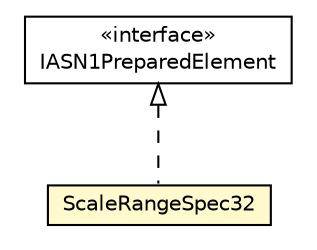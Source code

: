 #!/usr/local/bin/dot
#
# Class diagram 
# Generated by UMLGraph version R5_6-24-gf6e263 (http://www.umlgraph.org/)
#

digraph G {
	edge [fontname="Helvetica",fontsize=10,labelfontname="Helvetica",labelfontsize=10];
	node [fontname="Helvetica",fontsize=10,shape=plaintext];
	nodesep=0.25;
	ranksep=0.5;
	// org.universAAL.lddi.lib.ieeex73std.org.bn.coders.IASN1PreparedElement
	c7163027 [label=<<table title="org.universAAL.lddi.lib.ieeex73std.org.bn.coders.IASN1PreparedElement" border="0" cellborder="1" cellspacing="0" cellpadding="2" port="p" href="../../org/bn/coders/IASN1PreparedElement.html">
		<tr><td><table border="0" cellspacing="0" cellpadding="1">
<tr><td align="center" balign="center"> &#171;interface&#187; </td></tr>
<tr><td align="center" balign="center"> IASN1PreparedElement </td></tr>
		</table></td></tr>
		</table>>, URL="../../org/bn/coders/IASN1PreparedElement.html", fontname="Helvetica", fontcolor="black", fontsize=10.0];
	// org.universAAL.lddi.lib.ieeex73std.x73.p20601.ScaleRangeSpec32
	c7163215 [label=<<table title="org.universAAL.lddi.lib.ieeex73std.x73.p20601.ScaleRangeSpec32" border="0" cellborder="1" cellspacing="0" cellpadding="2" port="p" bgcolor="lemonChiffon" href="./ScaleRangeSpec32.html">
		<tr><td><table border="0" cellspacing="0" cellpadding="1">
<tr><td align="center" balign="center"> ScaleRangeSpec32 </td></tr>
		</table></td></tr>
		</table>>, URL="./ScaleRangeSpec32.html", fontname="Helvetica", fontcolor="black", fontsize=10.0];
	//org.universAAL.lddi.lib.ieeex73std.x73.p20601.ScaleRangeSpec32 implements org.universAAL.lddi.lib.ieeex73std.org.bn.coders.IASN1PreparedElement
	c7163027:p -> c7163215:p [dir=back,arrowtail=empty,style=dashed];
}

